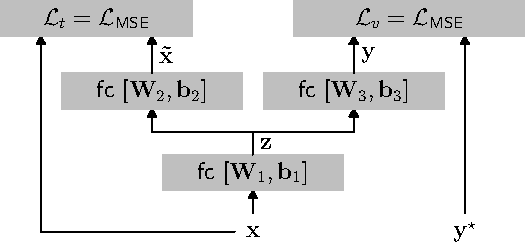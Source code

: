 unitsize(.8cm);
usepackage("amsmath");
texpreamble("\renewcommand{\rmdefault}{\sfdefault}");

// TODO tune w,h
real w = 4.0, wgap = .45, w_c = w/2, W = w + wgap;
real h =  .8, hgap = .5 , h_c = h/2, H = h + hgap;

void layer(string s, pair o, pair d=(w, h)) {
    pair boxStart = (o.x - d.x/2, o.y);
    pair boxEnd = (o.x + d.x/2, o.y + d.y);
    path b = box(boxStart, boxEnd);
    fill(b, mediumgray);
    label(s, (boxStart + boxEnd)/2);
}

void arr(real length, real height=0, real x=0, Label L="") {
    pair start = (x, height);
    pair end = start + (0, length);
    draw(start -- end, arrow=ArcArrow, L=L);
}

// x
label("$\mathbf{x}$", (0, h_c));
arr(hgap, h);

// fc1
layer("fc [$\mathbf{W}_1, \mathbf{b}_1$]", (0, H));
// fork
// arr(h, H+h, L="$\mathbf{z}$");
path f1 = (0, h + H) -- (0, 2*H);
path f2 = (0, 2*H) -- (- W/2, 2*H) -- (- W/2, hgap + 2*H);
path f3 = (0, 2*H) -- (  W/2, 2*H) -- (  W/2, hgap + 2*H);
draw(f1, L="$\mathbf{z}$");
draw(f2, arrow=ArcArrow);
draw(f3, arrow=ArcArrow);

// fc2
layer("fc [$\mathbf{W}_2, \mathbf{b}_2$]", (-W/2, 2*H + hgap));
arr(h, 3*H, x=-W/2, L="$\mathbf{\tilde{x}}$");

// fc3
layer("fc [$\mathbf{W}_3, \mathbf{b}_3$]", (+W/2, 2*H + hgap));
arr(h, 3*H, x=W/2, L="$\mathbf{y}$");

// Text Loss
real w_tloss_in = -(1.5*wgap + w);
path rec = (-0.1*w, h_c) -- (w_tloss_in, h_c) -- (w_tloss_in, 3*H+h);
draw(rec, arrow=ArcArrow);
layer("$\mathcal{L}_t = \mathcal{L}_\text{MSE}$", ((w_tloss_in - W/2)/2, 3*H+h), (abs(w_tloss_in + W/2) + 4*wgap, h));

// y*
// real w_vloss_in = W + wgap;
real w_vloss_in = - w_tloss_in;
label("$\mathbf{y^\star}$", (w_vloss_in, h_c));
arr(3*H, h, x=w_vloss_in);

// Visual Loss
layer("$\mathcal{L}_v = \mathcal{L}_\text{MSE}$", ((w_vloss_in + W/2)/2, 3*H+h), (w_tloss_in - W/2 + 4*wgap, h));

